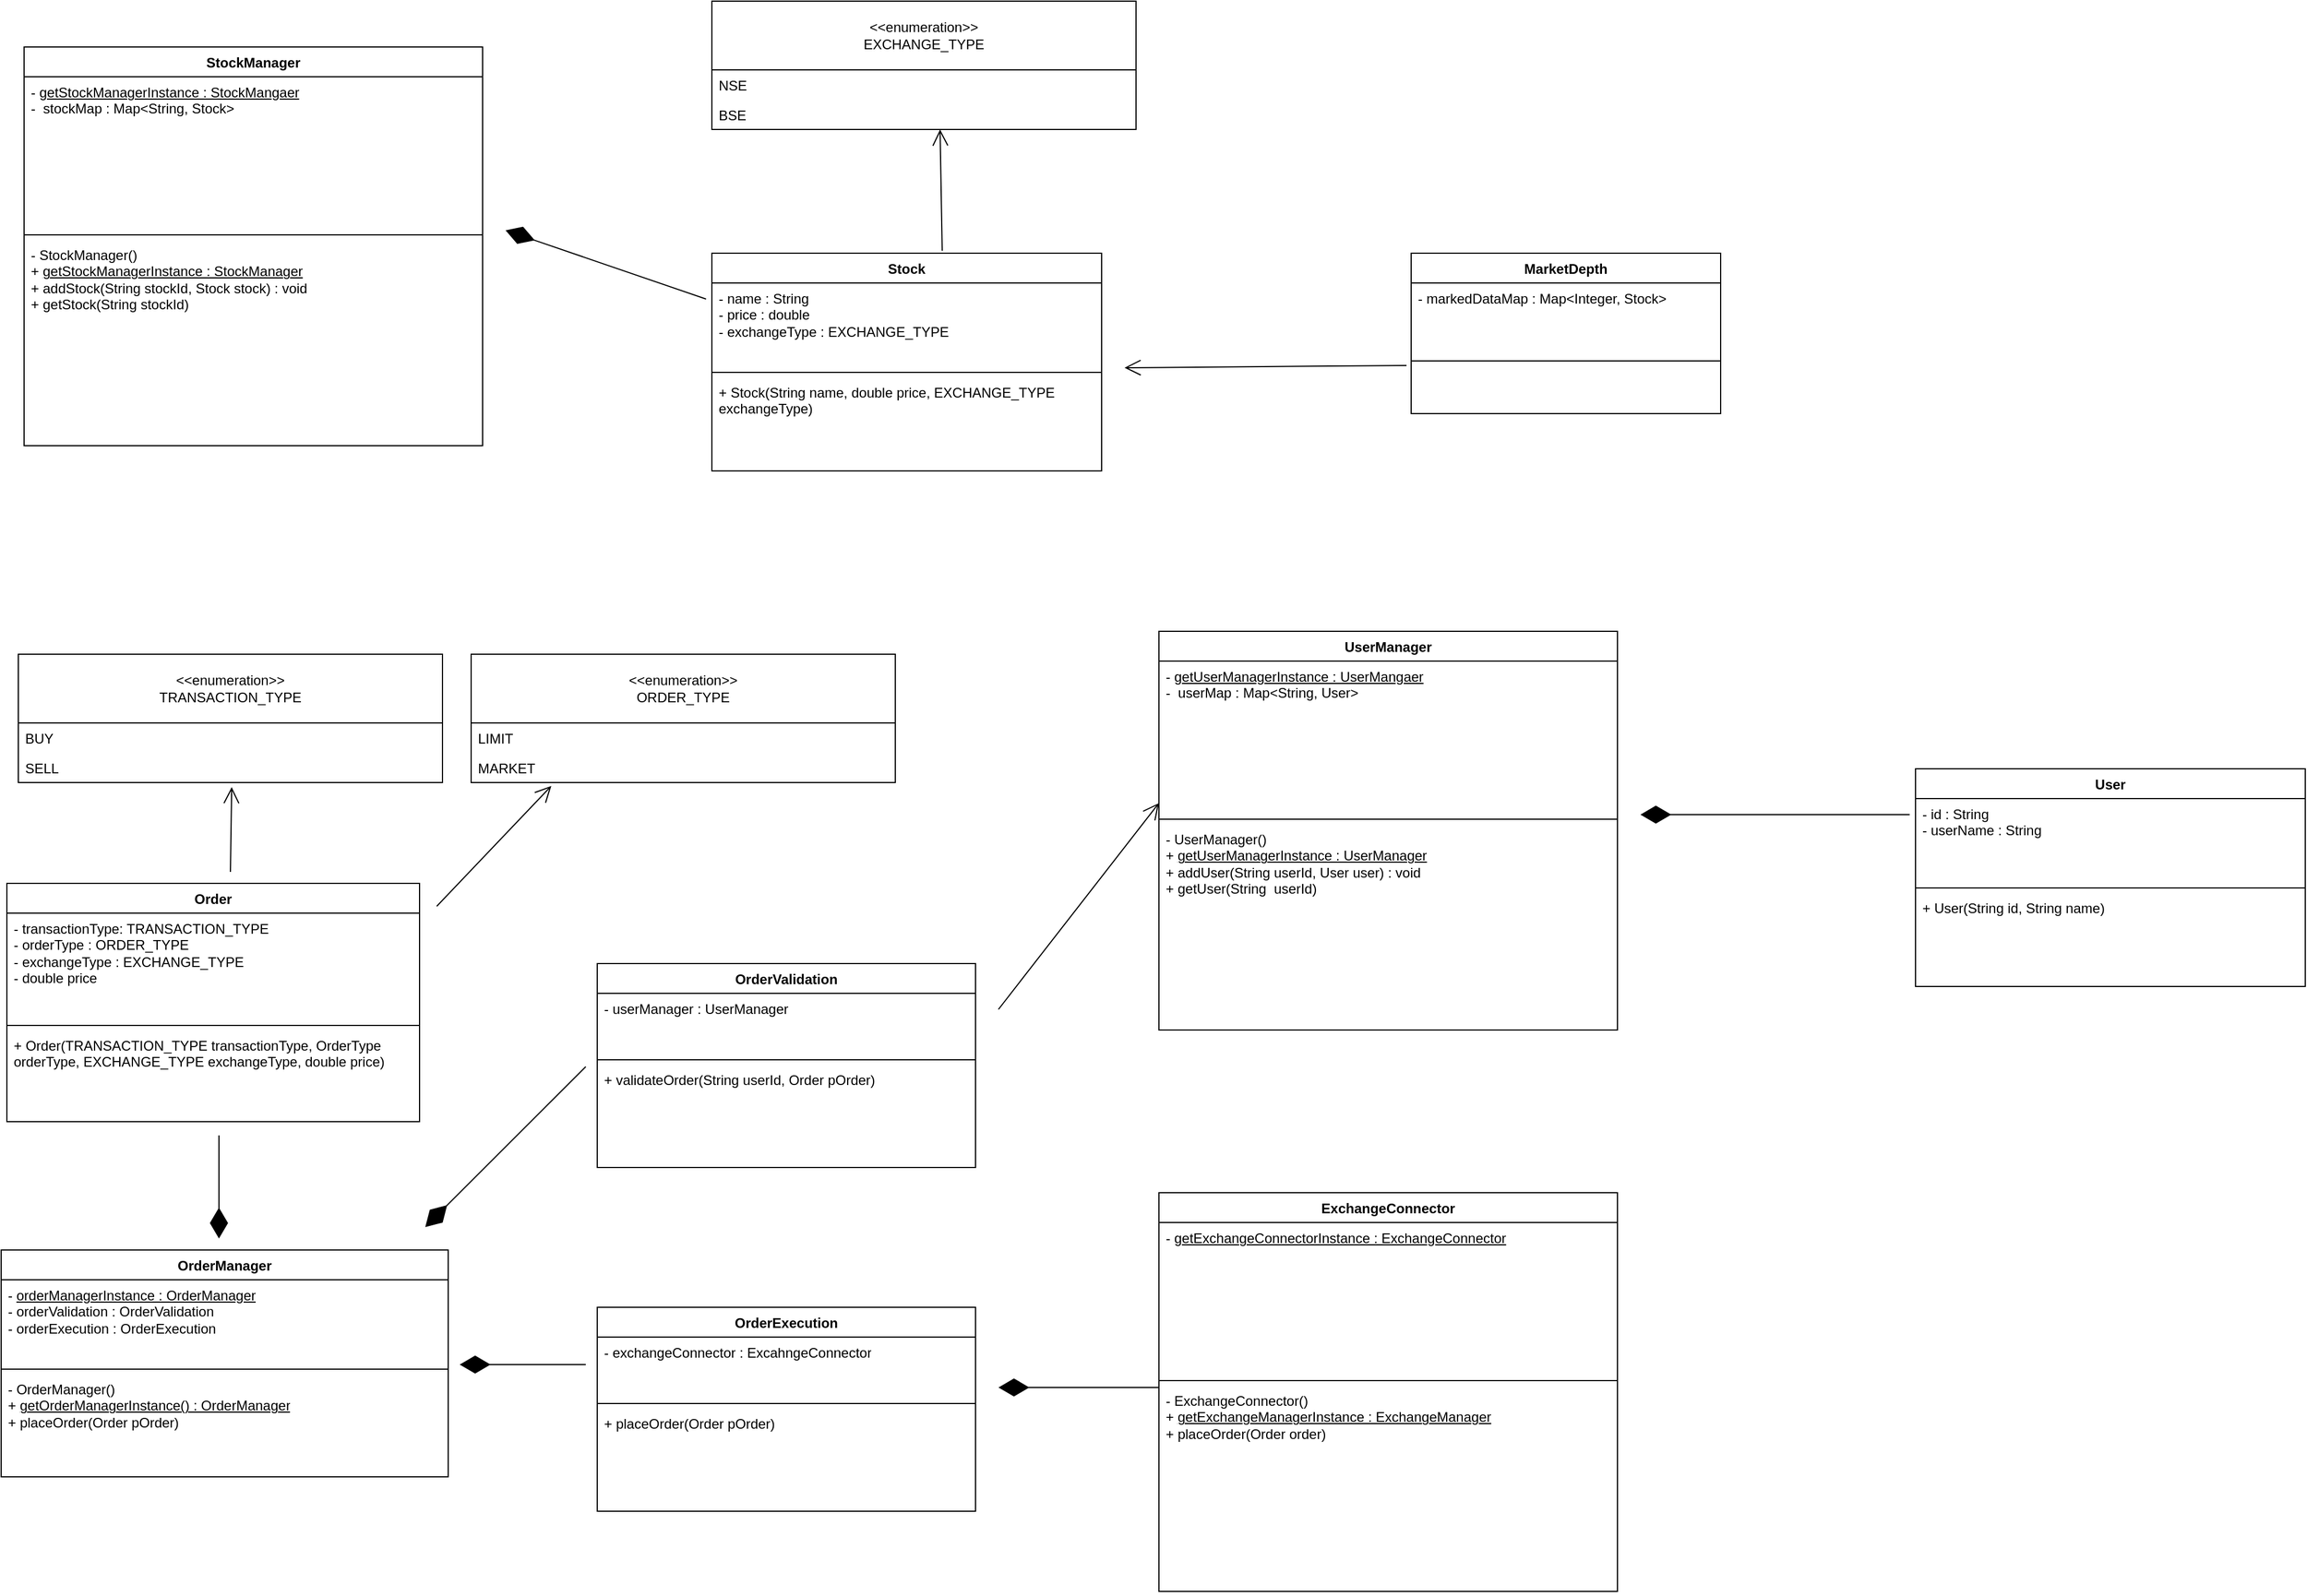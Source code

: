 <mxfile version="24.3.1" type="github">
  <diagram name="Page-1" id="cygNIWai32VLK5G1YmAd">
    <mxGraphModel dx="1600" dy="1867" grid="1" gridSize="10" guides="1" tooltips="1" connect="1" arrows="1" fold="1" page="1" pageScale="1" pageWidth="850" pageHeight="1100" math="0" shadow="0">
      <root>
        <mxCell id="0" />
        <mxCell id="1" parent="0" />
        <mxCell id="1wGQVYa56v2ESQAQg0Pb-1" value="Stock" style="swimlane;fontStyle=1;align=center;verticalAlign=top;childLayout=stackLayout;horizontal=1;startSize=26;horizontalStack=0;resizeParent=1;resizeParentMax=0;resizeLast=0;collapsible=1;marginBottom=0;whiteSpace=wrap;html=1;" parent="1" vertex="1">
          <mxGeometry x="700" y="120" width="340" height="190" as="geometry" />
        </mxCell>
        <mxCell id="1wGQVYa56v2ESQAQg0Pb-2" value="- name : String&lt;div&gt;- price : double&lt;/div&gt;&lt;div&gt;- exchangeType : EXCHANGE_TYPE&lt;/div&gt;" style="text;strokeColor=none;fillColor=none;align=left;verticalAlign=top;spacingLeft=4;spacingRight=4;overflow=hidden;rotatable=0;points=[[0,0.5],[1,0.5]];portConstraint=eastwest;whiteSpace=wrap;html=1;" parent="1wGQVYa56v2ESQAQg0Pb-1" vertex="1">
          <mxGeometry y="26" width="340" height="74" as="geometry" />
        </mxCell>
        <mxCell id="1wGQVYa56v2ESQAQg0Pb-3" value="" style="line;strokeWidth=1;fillColor=none;align=left;verticalAlign=middle;spacingTop=-1;spacingLeft=3;spacingRight=3;rotatable=0;labelPosition=right;points=[];portConstraint=eastwest;strokeColor=inherit;" parent="1wGQVYa56v2ESQAQg0Pb-1" vertex="1">
          <mxGeometry y="100" width="340" height="8" as="geometry" />
        </mxCell>
        <mxCell id="1wGQVYa56v2ESQAQg0Pb-4" value="+ Stock(String name, double price, EXCHANGE_TYPE exchangeType)" style="text;strokeColor=none;fillColor=none;align=left;verticalAlign=top;spacingLeft=4;spacingRight=4;overflow=hidden;rotatable=0;points=[[0,0.5],[1,0.5]];portConstraint=eastwest;whiteSpace=wrap;html=1;" parent="1wGQVYa56v2ESQAQg0Pb-1" vertex="1">
          <mxGeometry y="108" width="340" height="82" as="geometry" />
        </mxCell>
        <mxCell id="1wGQVYa56v2ESQAQg0Pb-5" value="MarketDepth" style="swimlane;fontStyle=1;align=center;verticalAlign=top;childLayout=stackLayout;horizontal=1;startSize=26;horizontalStack=0;resizeParent=1;resizeParentMax=0;resizeLast=0;collapsible=1;marginBottom=0;whiteSpace=wrap;html=1;" parent="1" vertex="1">
          <mxGeometry x="1310" y="120" width="270" height="140" as="geometry" />
        </mxCell>
        <mxCell id="1wGQVYa56v2ESQAQg0Pb-6" value="- markedDataMap : Map&amp;lt;Integer, Stock&amp;gt;&lt;span style=&quot;white-space: pre;&quot;&gt;&#x9;&lt;/span&gt;" style="text;strokeColor=none;fillColor=none;align=left;verticalAlign=top;spacingLeft=4;spacingRight=4;overflow=hidden;rotatable=0;points=[[0,0.5],[1,0.5]];portConstraint=eastwest;whiteSpace=wrap;html=1;" parent="1wGQVYa56v2ESQAQg0Pb-5" vertex="1">
          <mxGeometry y="26" width="270" height="64" as="geometry" />
        </mxCell>
        <mxCell id="1wGQVYa56v2ESQAQg0Pb-7" value="" style="line;strokeWidth=1;fillColor=none;align=left;verticalAlign=middle;spacingTop=-1;spacingLeft=3;spacingRight=3;rotatable=0;labelPosition=right;points=[];portConstraint=eastwest;strokeColor=inherit;" parent="1wGQVYa56v2ESQAQg0Pb-5" vertex="1">
          <mxGeometry y="90" width="270" height="8" as="geometry" />
        </mxCell>
        <mxCell id="1wGQVYa56v2ESQAQg0Pb-8" value="&lt;div&gt;&lt;br&gt;&lt;/div&gt;" style="text;strokeColor=none;fillColor=none;align=left;verticalAlign=top;spacingLeft=4;spacingRight=4;overflow=hidden;rotatable=0;points=[[0,0.5],[1,0.5]];portConstraint=eastwest;whiteSpace=wrap;html=1;" parent="1wGQVYa56v2ESQAQg0Pb-5" vertex="1">
          <mxGeometry y="98" width="270" height="42" as="geometry" />
        </mxCell>
        <mxCell id="1wGQVYa56v2ESQAQg0Pb-10" value="" style="endArrow=open;endFill=1;endSize=12;html=1;rounded=0;exitX=-0.015;exitY=0;exitDx=0;exitDy=0;exitPerimeter=0;" parent="1" source="1wGQVYa56v2ESQAQg0Pb-8" edge="1">
          <mxGeometry width="160" relative="1" as="geometry">
            <mxPoint x="340" y="400" as="sourcePoint" />
            <mxPoint x="1060" y="220" as="targetPoint" />
          </mxGeometry>
        </mxCell>
        <mxCell id="1wGQVYa56v2ESQAQg0Pb-15" value="Order" style="swimlane;fontStyle=1;align=center;verticalAlign=top;childLayout=stackLayout;horizontal=1;startSize=26;horizontalStack=0;resizeParent=1;resizeParentMax=0;resizeLast=0;collapsible=1;marginBottom=0;whiteSpace=wrap;html=1;" parent="1" vertex="1">
          <mxGeometry x="85" y="670" width="360" height="208" as="geometry" />
        </mxCell>
        <mxCell id="1wGQVYa56v2ESQAQg0Pb-16" value="- transactionType: TRANSACTION_TYPE&lt;div&gt;- orderType : ORDER_TYPE&lt;span style=&quot;white-space: pre;&quot;&gt;&#x9;&lt;/span&gt;&lt;/div&gt;&lt;div&gt;- exchangeType : EXCHANGE_TYPE&lt;/div&gt;&lt;div&gt;- double price&lt;/div&gt;" style="text;strokeColor=none;fillColor=none;align=left;verticalAlign=top;spacingLeft=4;spacingRight=4;overflow=hidden;rotatable=0;points=[[0,0.5],[1,0.5]];portConstraint=eastwest;whiteSpace=wrap;html=1;" parent="1wGQVYa56v2ESQAQg0Pb-15" vertex="1">
          <mxGeometry y="26" width="360" height="94" as="geometry" />
        </mxCell>
        <mxCell id="1wGQVYa56v2ESQAQg0Pb-17" value="" style="line;strokeWidth=1;fillColor=none;align=left;verticalAlign=middle;spacingTop=-1;spacingLeft=3;spacingRight=3;rotatable=0;labelPosition=right;points=[];portConstraint=eastwest;strokeColor=inherit;" parent="1wGQVYa56v2ESQAQg0Pb-15" vertex="1">
          <mxGeometry y="120" width="360" height="8" as="geometry" />
        </mxCell>
        <mxCell id="1wGQVYa56v2ESQAQg0Pb-18" value="+ Order(TRANSACTION_TYPE transactionType, OrderType orderType, EXCHANGE_TYPE exchangeType, double price)" style="text;strokeColor=none;fillColor=none;align=left;verticalAlign=top;spacingLeft=4;spacingRight=4;overflow=hidden;rotatable=0;points=[[0,0.5],[1,0.5]];portConstraint=eastwest;whiteSpace=wrap;html=1;" parent="1wGQVYa56v2ESQAQg0Pb-15" vertex="1">
          <mxGeometry y="128" width="360" height="80" as="geometry" />
        </mxCell>
        <mxCell id="1wGQVYa56v2ESQAQg0Pb-21" value="&amp;lt;&amp;lt;enumeration&amp;gt;&amp;gt;&lt;div&gt;EXCHANGE_TYPE&lt;/div&gt;" style="swimlane;fontStyle=0;childLayout=stackLayout;horizontal=1;startSize=60;fillColor=none;horizontalStack=0;resizeParent=1;resizeParentMax=0;resizeLast=0;collapsible=1;marginBottom=0;whiteSpace=wrap;html=1;" parent="1" vertex="1">
          <mxGeometry x="700" y="-100" width="370" height="112" as="geometry" />
        </mxCell>
        <mxCell id="1wGQVYa56v2ESQAQg0Pb-22" value="NSE" style="text;strokeColor=none;fillColor=none;align=left;verticalAlign=top;spacingLeft=4;spacingRight=4;overflow=hidden;rotatable=0;points=[[0,0.5],[1,0.5]];portConstraint=eastwest;whiteSpace=wrap;html=1;" parent="1wGQVYa56v2ESQAQg0Pb-21" vertex="1">
          <mxGeometry y="60" width="370" height="26" as="geometry" />
        </mxCell>
        <mxCell id="1wGQVYa56v2ESQAQg0Pb-23" value="BSE" style="text;strokeColor=none;fillColor=none;align=left;verticalAlign=top;spacingLeft=4;spacingRight=4;overflow=hidden;rotatable=0;points=[[0,0.5],[1,0.5]];portConstraint=eastwest;whiteSpace=wrap;html=1;" parent="1wGQVYa56v2ESQAQg0Pb-21" vertex="1">
          <mxGeometry y="86" width="370" height="26" as="geometry" />
        </mxCell>
        <mxCell id="1wGQVYa56v2ESQAQg0Pb-25" value="" style="endArrow=open;endFill=1;endSize=12;html=1;rounded=0;entryX=0.538;entryY=1;entryDx=0;entryDy=0;entryPerimeter=0;exitX=0.591;exitY=-0.011;exitDx=0;exitDy=0;exitPerimeter=0;" parent="1" source="1wGQVYa56v2ESQAQg0Pb-1" target="1wGQVYa56v2ESQAQg0Pb-23" edge="1">
          <mxGeometry width="160" relative="1" as="geometry">
            <mxPoint x="320" y="250" as="sourcePoint" />
            <mxPoint x="480" y="250" as="targetPoint" />
          </mxGeometry>
        </mxCell>
        <mxCell id="1wGQVYa56v2ESQAQg0Pb-26" value="&amp;lt;&amp;lt;enumeration&amp;gt;&amp;gt;&lt;div&gt;ORDER_TYPE&lt;/div&gt;" style="swimlane;fontStyle=0;childLayout=stackLayout;horizontal=1;startSize=60;fillColor=none;horizontalStack=0;resizeParent=1;resizeParentMax=0;resizeLast=0;collapsible=1;marginBottom=0;whiteSpace=wrap;html=1;" parent="1" vertex="1">
          <mxGeometry x="490" y="470" width="370" height="112" as="geometry" />
        </mxCell>
        <mxCell id="1wGQVYa56v2ESQAQg0Pb-27" value="LIMIT" style="text;strokeColor=none;fillColor=none;align=left;verticalAlign=top;spacingLeft=4;spacingRight=4;overflow=hidden;rotatable=0;points=[[0,0.5],[1,0.5]];portConstraint=eastwest;whiteSpace=wrap;html=1;" parent="1wGQVYa56v2ESQAQg0Pb-26" vertex="1">
          <mxGeometry y="60" width="370" height="26" as="geometry" />
        </mxCell>
        <mxCell id="1wGQVYa56v2ESQAQg0Pb-28" value="MARKET" style="text;strokeColor=none;fillColor=none;align=left;verticalAlign=top;spacingLeft=4;spacingRight=4;overflow=hidden;rotatable=0;points=[[0,0.5],[1,0.5]];portConstraint=eastwest;whiteSpace=wrap;html=1;" parent="1wGQVYa56v2ESQAQg0Pb-26" vertex="1">
          <mxGeometry y="86" width="370" height="26" as="geometry" />
        </mxCell>
        <mxCell id="1wGQVYa56v2ESQAQg0Pb-30" value="&amp;lt;&amp;lt;enumeration&amp;gt;&amp;gt;&lt;div&gt;TRANSACTION_TYPE&lt;/div&gt;" style="swimlane;fontStyle=0;childLayout=stackLayout;horizontal=1;startSize=60;fillColor=none;horizontalStack=0;resizeParent=1;resizeParentMax=0;resizeLast=0;collapsible=1;marginBottom=0;whiteSpace=wrap;html=1;" parent="1" vertex="1">
          <mxGeometry x="95" y="470" width="370" height="112" as="geometry" />
        </mxCell>
        <mxCell id="1wGQVYa56v2ESQAQg0Pb-31" value="BUY" style="text;strokeColor=none;fillColor=none;align=left;verticalAlign=top;spacingLeft=4;spacingRight=4;overflow=hidden;rotatable=0;points=[[0,0.5],[1,0.5]];portConstraint=eastwest;whiteSpace=wrap;html=1;" parent="1wGQVYa56v2ESQAQg0Pb-30" vertex="1">
          <mxGeometry y="60" width="370" height="26" as="geometry" />
        </mxCell>
        <mxCell id="1wGQVYa56v2ESQAQg0Pb-32" value="SELL" style="text;strokeColor=none;fillColor=none;align=left;verticalAlign=top;spacingLeft=4;spacingRight=4;overflow=hidden;rotatable=0;points=[[0,0.5],[1,0.5]];portConstraint=eastwest;whiteSpace=wrap;html=1;" parent="1wGQVYa56v2ESQAQg0Pb-30" vertex="1">
          <mxGeometry y="86" width="370" height="26" as="geometry" />
        </mxCell>
        <mxCell id="1wGQVYa56v2ESQAQg0Pb-33" value="" style="endArrow=open;endFill=1;endSize=12;html=1;rounded=0;entryX=0.503;entryY=1.154;entryDx=0;entryDy=0;entryPerimeter=0;" parent="1" target="1wGQVYa56v2ESQAQg0Pb-32" edge="1">
          <mxGeometry width="160" relative="1" as="geometry">
            <mxPoint x="280" y="660" as="sourcePoint" />
            <mxPoint x="450" y="570" as="targetPoint" />
          </mxGeometry>
        </mxCell>
        <mxCell id="1wGQVYa56v2ESQAQg0Pb-34" value="" style="endArrow=open;endFill=1;endSize=12;html=1;rounded=0;entryX=0.189;entryY=1.115;entryDx=0;entryDy=0;entryPerimeter=0;" parent="1" target="1wGQVYa56v2ESQAQg0Pb-28" edge="1">
          <mxGeometry width="160" relative="1" as="geometry">
            <mxPoint x="460" y="690" as="sourcePoint" />
            <mxPoint x="291" y="596" as="targetPoint" />
          </mxGeometry>
        </mxCell>
        <mxCell id="1wGQVYa56v2ESQAQg0Pb-35" value="OrderManager" style="swimlane;fontStyle=1;align=center;verticalAlign=top;childLayout=stackLayout;horizontal=1;startSize=26;horizontalStack=0;resizeParent=1;resizeParentMax=0;resizeLast=0;collapsible=1;marginBottom=0;whiteSpace=wrap;html=1;" parent="1" vertex="1">
          <mxGeometry x="80" y="990" width="390" height="198" as="geometry" />
        </mxCell>
        <mxCell id="1wGQVYa56v2ESQAQg0Pb-36" value="- &lt;u&gt;orderManagerInstance : OrderManager&lt;/u&gt;&lt;div&gt;- orderValidation : OrderValidation&lt;/div&gt;&lt;div&gt;- orderExecution : OrderExecution&lt;/div&gt;" style="text;strokeColor=none;fillColor=none;align=left;verticalAlign=top;spacingLeft=4;spacingRight=4;overflow=hidden;rotatable=0;points=[[0,0.5],[1,0.5]];portConstraint=eastwest;whiteSpace=wrap;html=1;" parent="1wGQVYa56v2ESQAQg0Pb-35" vertex="1">
          <mxGeometry y="26" width="390" height="74" as="geometry" />
        </mxCell>
        <mxCell id="1wGQVYa56v2ESQAQg0Pb-37" value="" style="line;strokeWidth=1;fillColor=none;align=left;verticalAlign=middle;spacingTop=-1;spacingLeft=3;spacingRight=3;rotatable=0;labelPosition=right;points=[];portConstraint=eastwest;strokeColor=inherit;" parent="1wGQVYa56v2ESQAQg0Pb-35" vertex="1">
          <mxGeometry y="100" width="390" height="8" as="geometry" />
        </mxCell>
        <mxCell id="1wGQVYa56v2ESQAQg0Pb-38" value="- OrderManager()&lt;div&gt;+ &lt;u&gt;getOrderManagerInstance() : OrderManager&lt;/u&gt;&lt;/div&gt;&lt;div&gt;+ placeOrder(Order pOrder)&lt;/div&gt;" style="text;strokeColor=none;fillColor=none;align=left;verticalAlign=top;spacingLeft=4;spacingRight=4;overflow=hidden;rotatable=0;points=[[0,0.5],[1,0.5]];portConstraint=eastwest;whiteSpace=wrap;html=1;" parent="1wGQVYa56v2ESQAQg0Pb-35" vertex="1">
          <mxGeometry y="108" width="390" height="90" as="geometry" />
        </mxCell>
        <mxCell id="1wGQVYa56v2ESQAQg0Pb-39" value="OrderValidation" style="swimlane;fontStyle=1;align=center;verticalAlign=top;childLayout=stackLayout;horizontal=1;startSize=26;horizontalStack=0;resizeParent=1;resizeParentMax=0;resizeLast=0;collapsible=1;marginBottom=0;whiteSpace=wrap;html=1;" parent="1" vertex="1">
          <mxGeometry x="600" y="740" width="330" height="178" as="geometry" />
        </mxCell>
        <mxCell id="1wGQVYa56v2ESQAQg0Pb-40" value="&lt;div&gt;- userManager : UserManager&lt;/div&gt;&lt;div&gt;&lt;br&gt;&lt;/div&gt;" style="text;strokeColor=none;fillColor=none;align=left;verticalAlign=top;spacingLeft=4;spacingRight=4;overflow=hidden;rotatable=0;points=[[0,0.5],[1,0.5]];portConstraint=eastwest;whiteSpace=wrap;html=1;" parent="1wGQVYa56v2ESQAQg0Pb-39" vertex="1">
          <mxGeometry y="26" width="330" height="54" as="geometry" />
        </mxCell>
        <mxCell id="1wGQVYa56v2ESQAQg0Pb-41" value="" style="line;strokeWidth=1;fillColor=none;align=left;verticalAlign=middle;spacingTop=-1;spacingLeft=3;spacingRight=3;rotatable=0;labelPosition=right;points=[];portConstraint=eastwest;strokeColor=inherit;" parent="1wGQVYa56v2ESQAQg0Pb-39" vertex="1">
          <mxGeometry y="80" width="330" height="8" as="geometry" />
        </mxCell>
        <mxCell id="1wGQVYa56v2ESQAQg0Pb-42" value="+ validateOrder(String userId, Order pOrder)" style="text;strokeColor=none;fillColor=none;align=left;verticalAlign=top;spacingLeft=4;spacingRight=4;overflow=hidden;rotatable=0;points=[[0,0.5],[1,0.5]];portConstraint=eastwest;whiteSpace=wrap;html=1;" parent="1wGQVYa56v2ESQAQg0Pb-39" vertex="1">
          <mxGeometry y="88" width="330" height="90" as="geometry" />
        </mxCell>
        <mxCell id="1wGQVYa56v2ESQAQg0Pb-43" value="OrderExecution" style="swimlane;fontStyle=1;align=center;verticalAlign=top;childLayout=stackLayout;horizontal=1;startSize=26;horizontalStack=0;resizeParent=1;resizeParentMax=0;resizeLast=0;collapsible=1;marginBottom=0;whiteSpace=wrap;html=1;" parent="1" vertex="1">
          <mxGeometry x="600" y="1040" width="330" height="178" as="geometry" />
        </mxCell>
        <mxCell id="1wGQVYa56v2ESQAQg0Pb-44" value="&lt;div&gt;- exchangeConnector : ExcahngeConnector&lt;/div&gt;" style="text;strokeColor=none;fillColor=none;align=left;verticalAlign=top;spacingLeft=4;spacingRight=4;overflow=hidden;rotatable=0;points=[[0,0.5],[1,0.5]];portConstraint=eastwest;whiteSpace=wrap;html=1;" parent="1wGQVYa56v2ESQAQg0Pb-43" vertex="1">
          <mxGeometry y="26" width="330" height="54" as="geometry" />
        </mxCell>
        <mxCell id="1wGQVYa56v2ESQAQg0Pb-45" value="" style="line;strokeWidth=1;fillColor=none;align=left;verticalAlign=middle;spacingTop=-1;spacingLeft=3;spacingRight=3;rotatable=0;labelPosition=right;points=[];portConstraint=eastwest;strokeColor=inherit;" parent="1wGQVYa56v2ESQAQg0Pb-43" vertex="1">
          <mxGeometry y="80" width="330" height="8" as="geometry" />
        </mxCell>
        <mxCell id="1wGQVYa56v2ESQAQg0Pb-46" value="+ placeOrder(Order pOrder)" style="text;strokeColor=none;fillColor=none;align=left;verticalAlign=top;spacingLeft=4;spacingRight=4;overflow=hidden;rotatable=0;points=[[0,0.5],[1,0.5]];portConstraint=eastwest;whiteSpace=wrap;html=1;" parent="1wGQVYa56v2ESQAQg0Pb-43" vertex="1">
          <mxGeometry y="88" width="330" height="90" as="geometry" />
        </mxCell>
        <mxCell id="1wGQVYa56v2ESQAQg0Pb-47" value="" style="endArrow=diamondThin;endFill=1;endSize=24;html=1;rounded=0;" parent="1" edge="1">
          <mxGeometry width="160" relative="1" as="geometry">
            <mxPoint x="590" y="830" as="sourcePoint" />
            <mxPoint x="450" y="970" as="targetPoint" />
          </mxGeometry>
        </mxCell>
        <mxCell id="1wGQVYa56v2ESQAQg0Pb-48" value="" style="endArrow=diamondThin;endFill=1;endSize=24;html=1;rounded=0;" parent="1" edge="1">
          <mxGeometry width="160" relative="1" as="geometry">
            <mxPoint x="590" y="1090" as="sourcePoint" />
            <mxPoint x="480" y="1090" as="targetPoint" />
          </mxGeometry>
        </mxCell>
        <mxCell id="D_xAVfhS9_GX9w3pkX3q-1" value="StockManager" style="swimlane;fontStyle=1;align=center;verticalAlign=top;childLayout=stackLayout;horizontal=1;startSize=26;horizontalStack=0;resizeParent=1;resizeParentMax=0;resizeLast=0;collapsible=1;marginBottom=0;whiteSpace=wrap;html=1;" vertex="1" parent="1">
          <mxGeometry x="100" y="-60" width="400" height="348" as="geometry" />
        </mxCell>
        <mxCell id="D_xAVfhS9_GX9w3pkX3q-2" value="- &lt;u&gt;getStockManagerInstance : StockMangaer&lt;/u&gt;&lt;div&gt;-&amp;nbsp; stockMap : Map&amp;lt;String, Stock&amp;gt;&lt;/div&gt;" style="text;strokeColor=none;fillColor=none;align=left;verticalAlign=top;spacingLeft=4;spacingRight=4;overflow=hidden;rotatable=0;points=[[0,0.5],[1,0.5]];portConstraint=eastwest;whiteSpace=wrap;html=1;" vertex="1" parent="D_xAVfhS9_GX9w3pkX3q-1">
          <mxGeometry y="26" width="400" height="134" as="geometry" />
        </mxCell>
        <mxCell id="D_xAVfhS9_GX9w3pkX3q-3" value="" style="line;strokeWidth=1;fillColor=none;align=left;verticalAlign=middle;spacingTop=-1;spacingLeft=3;spacingRight=3;rotatable=0;labelPosition=right;points=[];portConstraint=eastwest;strokeColor=inherit;" vertex="1" parent="D_xAVfhS9_GX9w3pkX3q-1">
          <mxGeometry y="160" width="400" height="8" as="geometry" />
        </mxCell>
        <mxCell id="D_xAVfhS9_GX9w3pkX3q-4" value="- StockManager()&lt;div&gt;+ &lt;u&gt;getStockManagerInstance : StockManager&lt;/u&gt;&lt;/div&gt;&lt;div&gt;+ addStock(String stockId, Stock stock) : void&lt;/div&gt;&lt;div&gt;+ getStock(String stockId)&lt;/div&gt;" style="text;strokeColor=none;fillColor=none;align=left;verticalAlign=top;spacingLeft=4;spacingRight=4;overflow=hidden;rotatable=0;points=[[0,0.5],[1,0.5]];portConstraint=eastwest;whiteSpace=wrap;html=1;" vertex="1" parent="D_xAVfhS9_GX9w3pkX3q-1">
          <mxGeometry y="168" width="400" height="180" as="geometry" />
        </mxCell>
        <mxCell id="D_xAVfhS9_GX9w3pkX3q-5" value="" style="endArrow=diamondThin;endFill=1;endSize=24;html=1;rounded=0;exitX=-0.015;exitY=0.189;exitDx=0;exitDy=0;exitPerimeter=0;" edge="1" parent="1" source="1wGQVYa56v2ESQAQg0Pb-2">
          <mxGeometry width="160" relative="1" as="geometry">
            <mxPoint x="630" y="100" as="sourcePoint" />
            <mxPoint x="520" y="100" as="targetPoint" />
          </mxGeometry>
        </mxCell>
        <mxCell id="D_xAVfhS9_GX9w3pkX3q-6" value="User" style="swimlane;fontStyle=1;align=center;verticalAlign=top;childLayout=stackLayout;horizontal=1;startSize=26;horizontalStack=0;resizeParent=1;resizeParentMax=0;resizeLast=0;collapsible=1;marginBottom=0;whiteSpace=wrap;html=1;" vertex="1" parent="1">
          <mxGeometry x="1750" y="570" width="340" height="190" as="geometry" />
        </mxCell>
        <mxCell id="D_xAVfhS9_GX9w3pkX3q-7" value="- id : String&lt;div&gt;- userName : String&lt;/div&gt;" style="text;strokeColor=none;fillColor=none;align=left;verticalAlign=top;spacingLeft=4;spacingRight=4;overflow=hidden;rotatable=0;points=[[0,0.5],[1,0.5]];portConstraint=eastwest;whiteSpace=wrap;html=1;" vertex="1" parent="D_xAVfhS9_GX9w3pkX3q-6">
          <mxGeometry y="26" width="340" height="74" as="geometry" />
        </mxCell>
        <mxCell id="D_xAVfhS9_GX9w3pkX3q-8" value="" style="line;strokeWidth=1;fillColor=none;align=left;verticalAlign=middle;spacingTop=-1;spacingLeft=3;spacingRight=3;rotatable=0;labelPosition=right;points=[];portConstraint=eastwest;strokeColor=inherit;" vertex="1" parent="D_xAVfhS9_GX9w3pkX3q-6">
          <mxGeometry y="100" width="340" height="8" as="geometry" />
        </mxCell>
        <mxCell id="D_xAVfhS9_GX9w3pkX3q-9" value="+ User(String id, String name)" style="text;strokeColor=none;fillColor=none;align=left;verticalAlign=top;spacingLeft=4;spacingRight=4;overflow=hidden;rotatable=0;points=[[0,0.5],[1,0.5]];portConstraint=eastwest;whiteSpace=wrap;html=1;" vertex="1" parent="D_xAVfhS9_GX9w3pkX3q-6">
          <mxGeometry y="108" width="340" height="82" as="geometry" />
        </mxCell>
        <mxCell id="D_xAVfhS9_GX9w3pkX3q-14" value="UserManager" style="swimlane;fontStyle=1;align=center;verticalAlign=top;childLayout=stackLayout;horizontal=1;startSize=26;horizontalStack=0;resizeParent=1;resizeParentMax=0;resizeLast=0;collapsible=1;marginBottom=0;whiteSpace=wrap;html=1;" vertex="1" parent="1">
          <mxGeometry x="1090" y="450" width="400" height="348" as="geometry" />
        </mxCell>
        <mxCell id="D_xAVfhS9_GX9w3pkX3q-15" value="- &lt;u&gt;getUserManagerInstance : UserMangaer&lt;/u&gt;&lt;div&gt;-&amp;nbsp; userMap : Map&amp;lt;String, User&amp;gt;&lt;/div&gt;" style="text;strokeColor=none;fillColor=none;align=left;verticalAlign=top;spacingLeft=4;spacingRight=4;overflow=hidden;rotatable=0;points=[[0,0.5],[1,0.5]];portConstraint=eastwest;whiteSpace=wrap;html=1;" vertex="1" parent="D_xAVfhS9_GX9w3pkX3q-14">
          <mxGeometry y="26" width="400" height="134" as="geometry" />
        </mxCell>
        <mxCell id="D_xAVfhS9_GX9w3pkX3q-16" value="" style="line;strokeWidth=1;fillColor=none;align=left;verticalAlign=middle;spacingTop=-1;spacingLeft=3;spacingRight=3;rotatable=0;labelPosition=right;points=[];portConstraint=eastwest;strokeColor=inherit;" vertex="1" parent="D_xAVfhS9_GX9w3pkX3q-14">
          <mxGeometry y="160" width="400" height="8" as="geometry" />
        </mxCell>
        <mxCell id="D_xAVfhS9_GX9w3pkX3q-17" value="- UserManager()&lt;div&gt;+ &lt;u&gt;getUserManagerInstance : UserManager&lt;/u&gt;&lt;/div&gt;&lt;div&gt;+ addUser(String userId, User user) : void&lt;/div&gt;&lt;div&gt;+ getUser(String&amp;nbsp; userId)&lt;/div&gt;" style="text;strokeColor=none;fillColor=none;align=left;verticalAlign=top;spacingLeft=4;spacingRight=4;overflow=hidden;rotatable=0;points=[[0,0.5],[1,0.5]];portConstraint=eastwest;whiteSpace=wrap;html=1;" vertex="1" parent="D_xAVfhS9_GX9w3pkX3q-14">
          <mxGeometry y="168" width="400" height="180" as="geometry" />
        </mxCell>
        <mxCell id="D_xAVfhS9_GX9w3pkX3q-18" value="" style="endArrow=diamondThin;endFill=1;endSize=24;html=1;rounded=0;exitX=-0.015;exitY=0.189;exitDx=0;exitDy=0;exitPerimeter=0;" edge="1" parent="1" source="D_xAVfhS9_GX9w3pkX3q-7">
          <mxGeometry width="160" relative="1" as="geometry">
            <mxPoint x="1620" y="610" as="sourcePoint" />
            <mxPoint x="1510" y="610" as="targetPoint" />
          </mxGeometry>
        </mxCell>
        <mxCell id="D_xAVfhS9_GX9w3pkX3q-19" value="" style="endArrow=open;endFill=1;endSize=12;html=1;rounded=0;entryX=0;entryY=0.925;entryDx=0;entryDy=0;entryPerimeter=0;" edge="1" parent="1" target="D_xAVfhS9_GX9w3pkX3q-15">
          <mxGeometry width="160" relative="1" as="geometry">
            <mxPoint x="950" y="780" as="sourcePoint" />
            <mxPoint x="910" y="820" as="targetPoint" />
          </mxGeometry>
        </mxCell>
        <mxCell id="D_xAVfhS9_GX9w3pkX3q-20" value="ExchangeConnector" style="swimlane;fontStyle=1;align=center;verticalAlign=top;childLayout=stackLayout;horizontal=1;startSize=26;horizontalStack=0;resizeParent=1;resizeParentMax=0;resizeLast=0;collapsible=1;marginBottom=0;whiteSpace=wrap;html=1;" vertex="1" parent="1">
          <mxGeometry x="1090" y="940" width="400" height="348" as="geometry" />
        </mxCell>
        <mxCell id="D_xAVfhS9_GX9w3pkX3q-21" value="- &lt;u&gt;getExchangeConnectorInstance : ExchangeConnector&lt;/u&gt;&lt;div&gt;&lt;br&gt;&lt;/div&gt;" style="text;strokeColor=none;fillColor=none;align=left;verticalAlign=top;spacingLeft=4;spacingRight=4;overflow=hidden;rotatable=0;points=[[0,0.5],[1,0.5]];portConstraint=eastwest;whiteSpace=wrap;html=1;" vertex="1" parent="D_xAVfhS9_GX9w3pkX3q-20">
          <mxGeometry y="26" width="400" height="134" as="geometry" />
        </mxCell>
        <mxCell id="D_xAVfhS9_GX9w3pkX3q-22" value="" style="line;strokeWidth=1;fillColor=none;align=left;verticalAlign=middle;spacingTop=-1;spacingLeft=3;spacingRight=3;rotatable=0;labelPosition=right;points=[];portConstraint=eastwest;strokeColor=inherit;" vertex="1" parent="D_xAVfhS9_GX9w3pkX3q-20">
          <mxGeometry y="160" width="400" height="8" as="geometry" />
        </mxCell>
        <mxCell id="D_xAVfhS9_GX9w3pkX3q-23" value="- ExchangeConnector()&lt;div&gt;+ &lt;u&gt;getExchangeManagerInstance : ExchangeManager&lt;/u&gt;&lt;/div&gt;&lt;div&gt;+ placeOrder(Order order)&lt;/div&gt;" style="text;strokeColor=none;fillColor=none;align=left;verticalAlign=top;spacingLeft=4;spacingRight=4;overflow=hidden;rotatable=0;points=[[0,0.5],[1,0.5]];portConstraint=eastwest;whiteSpace=wrap;html=1;" vertex="1" parent="D_xAVfhS9_GX9w3pkX3q-20">
          <mxGeometry y="168" width="400" height="180" as="geometry" />
        </mxCell>
        <mxCell id="D_xAVfhS9_GX9w3pkX3q-24" value="" style="endArrow=diamondThin;endFill=1;endSize=24;html=1;rounded=0;exitX=0;exitY=0.011;exitDx=0;exitDy=0;exitPerimeter=0;" edge="1" parent="1" source="D_xAVfhS9_GX9w3pkX3q-23">
          <mxGeometry width="160" relative="1" as="geometry">
            <mxPoint x="860" y="950" as="sourcePoint" />
            <mxPoint x="950" y="1110" as="targetPoint" />
          </mxGeometry>
        </mxCell>
        <mxCell id="D_xAVfhS9_GX9w3pkX3q-25" value="" style="endArrow=diamondThin;endFill=1;endSize=24;html=1;rounded=0;" edge="1" parent="1">
          <mxGeometry width="160" relative="1" as="geometry">
            <mxPoint x="270" y="890" as="sourcePoint" />
            <mxPoint x="270" y="980" as="targetPoint" />
          </mxGeometry>
        </mxCell>
      </root>
    </mxGraphModel>
  </diagram>
</mxfile>
